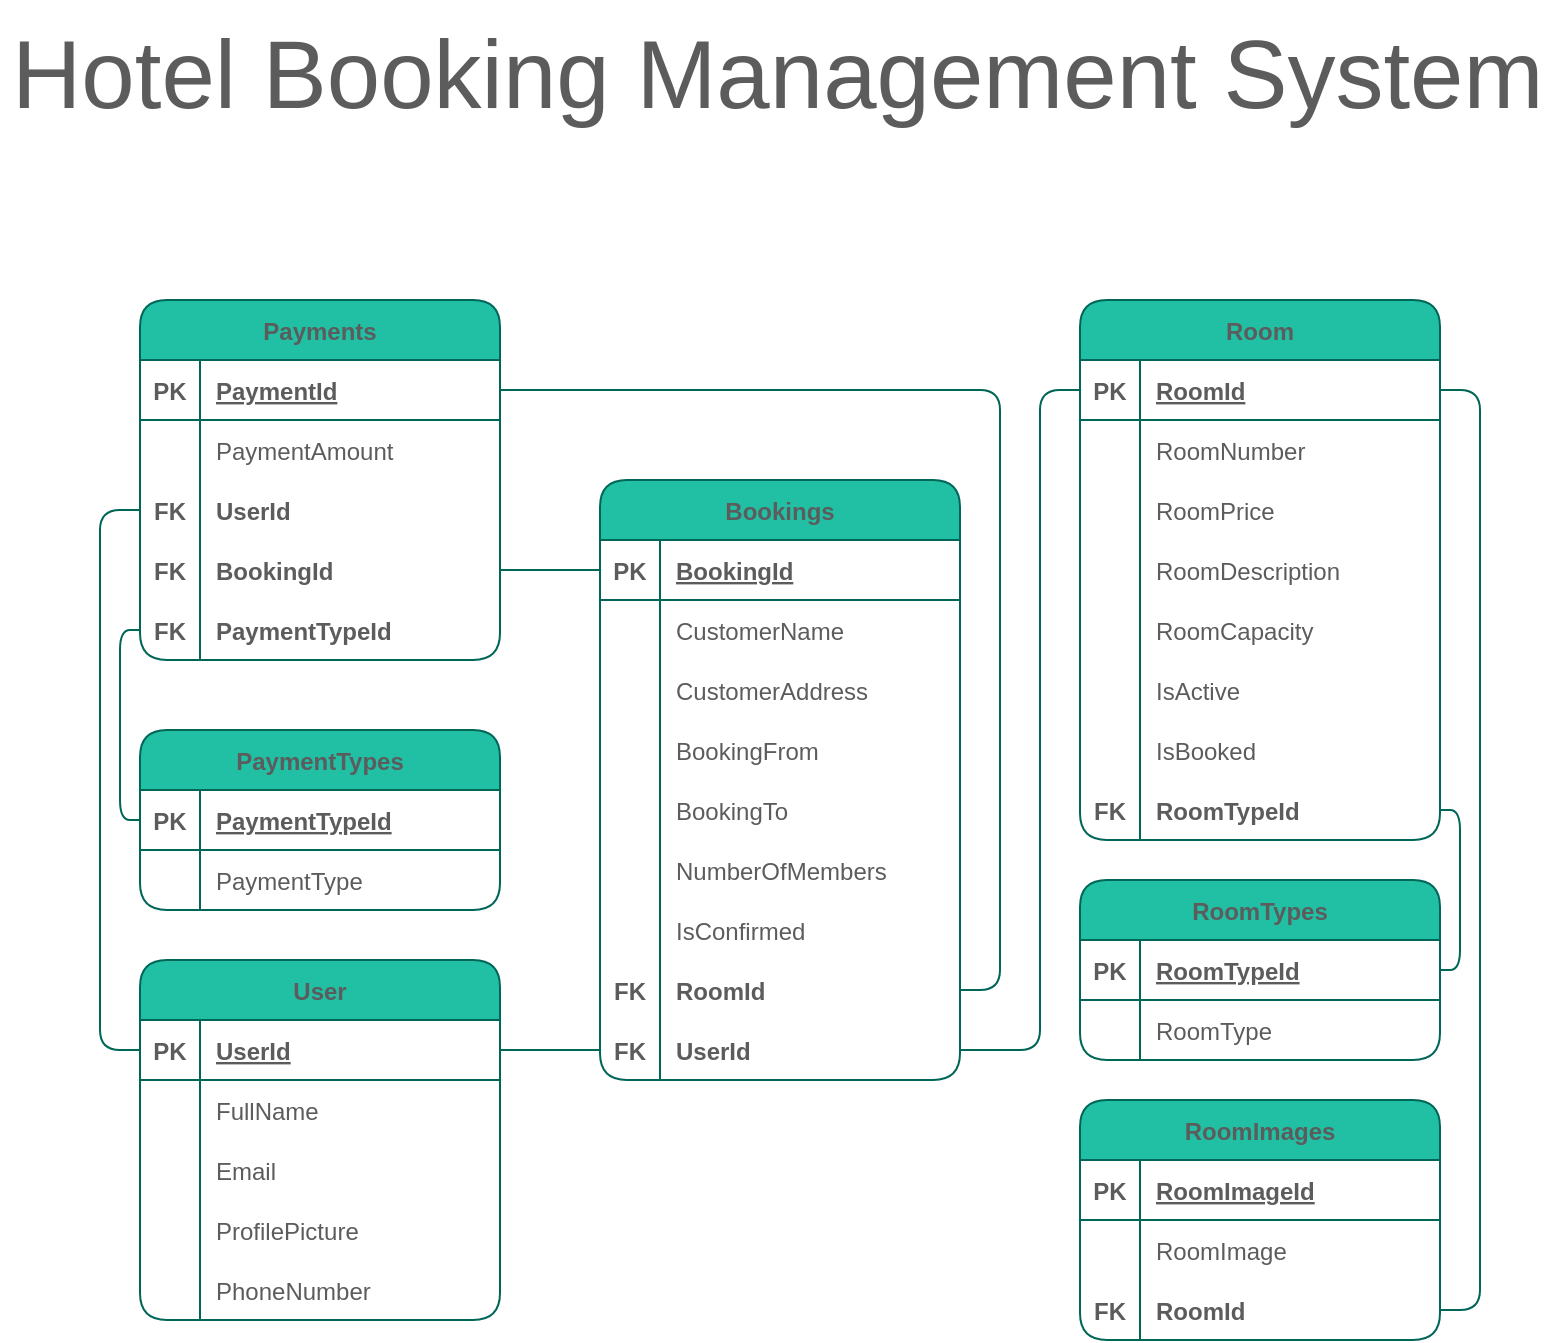 <mxfile version="17.5.0" type="device"><diagram id="sW6lv3RCnADkgpZgipOv" name="Hotel Booking"><mxGraphModel dx="989" dy="591" grid="1" gridSize="10" guides="1" tooltips="1" connect="1" arrows="1" fold="1" page="1" pageScale="1" pageWidth="850" pageHeight="850" math="0" shadow="0"><root><mxCell id="0"/><mxCell id="1" parent="0"/><mxCell id="Nt8VJgj8LNZNc4t1yQt5-1" value="Room" style="shape=table;startSize=30;container=1;collapsible=1;childLayout=tableLayout;fixedRows=1;rowLines=0;fontStyle=1;align=center;resizeLast=1;rounded=1;fillColor=#21C0A5;strokeColor=#006658;fontColor=#5C5C5C;" vertex="1" parent="1"><mxGeometry x="580" y="210" width="180" height="270" as="geometry"/></mxCell><mxCell id="Nt8VJgj8LNZNc4t1yQt5-2" value="" style="shape=tableRow;horizontal=0;startSize=0;swimlaneHead=0;swimlaneBody=0;fillColor=none;collapsible=0;dropTarget=0;points=[[0,0.5],[1,0.5]];portConstraint=eastwest;top=0;left=0;right=0;bottom=1;rounded=1;strokeColor=#006658;fontColor=#5C5C5C;" vertex="1" parent="Nt8VJgj8LNZNc4t1yQt5-1"><mxGeometry y="30" width="180" height="30" as="geometry"/></mxCell><mxCell id="Nt8VJgj8LNZNc4t1yQt5-3" value="PK" style="shape=partialRectangle;connectable=0;fillColor=none;top=0;left=0;bottom=0;right=0;fontStyle=1;overflow=hidden;rounded=1;strokeColor=#006658;fontColor=#5C5C5C;" vertex="1" parent="Nt8VJgj8LNZNc4t1yQt5-2"><mxGeometry width="30" height="30" as="geometry"><mxRectangle width="30" height="30" as="alternateBounds"/></mxGeometry></mxCell><mxCell id="Nt8VJgj8LNZNc4t1yQt5-4" value="RoomId" style="shape=partialRectangle;connectable=0;fillColor=none;top=0;left=0;bottom=0;right=0;align=left;spacingLeft=6;fontStyle=5;overflow=hidden;rounded=1;strokeColor=#006658;fontColor=#5C5C5C;" vertex="1" parent="Nt8VJgj8LNZNc4t1yQt5-2"><mxGeometry x="30" width="150" height="30" as="geometry"><mxRectangle width="150" height="30" as="alternateBounds"/></mxGeometry></mxCell><mxCell id="Nt8VJgj8LNZNc4t1yQt5-5" value="" style="shape=tableRow;horizontal=0;startSize=0;swimlaneHead=0;swimlaneBody=0;fillColor=none;collapsible=0;dropTarget=0;points=[[0,0.5],[1,0.5]];portConstraint=eastwest;top=0;left=0;right=0;bottom=0;rounded=1;strokeColor=#006658;fontColor=#5C5C5C;" vertex="1" parent="Nt8VJgj8LNZNc4t1yQt5-1"><mxGeometry y="60" width="180" height="30" as="geometry"/></mxCell><mxCell id="Nt8VJgj8LNZNc4t1yQt5-6" value="" style="shape=partialRectangle;connectable=0;fillColor=none;top=0;left=0;bottom=0;right=0;editable=1;overflow=hidden;rounded=1;strokeColor=#006658;fontColor=#5C5C5C;" vertex="1" parent="Nt8VJgj8LNZNc4t1yQt5-5"><mxGeometry width="30" height="30" as="geometry"><mxRectangle width="30" height="30" as="alternateBounds"/></mxGeometry></mxCell><mxCell id="Nt8VJgj8LNZNc4t1yQt5-7" value="RoomNumber" style="shape=partialRectangle;connectable=0;fillColor=none;top=0;left=0;bottom=0;right=0;align=left;spacingLeft=6;overflow=hidden;rounded=1;strokeColor=#006658;fontColor=#5C5C5C;" vertex="1" parent="Nt8VJgj8LNZNc4t1yQt5-5"><mxGeometry x="30" width="150" height="30" as="geometry"><mxRectangle width="150" height="30" as="alternateBounds"/></mxGeometry></mxCell><mxCell id="Nt8VJgj8LNZNc4t1yQt5-8" value="" style="shape=tableRow;horizontal=0;startSize=0;swimlaneHead=0;swimlaneBody=0;fillColor=none;collapsible=0;dropTarget=0;points=[[0,0.5],[1,0.5]];portConstraint=eastwest;top=0;left=0;right=0;bottom=0;rounded=1;strokeColor=#006658;fontColor=#5C5C5C;" vertex="1" parent="Nt8VJgj8LNZNc4t1yQt5-1"><mxGeometry y="90" width="180" height="30" as="geometry"/></mxCell><mxCell id="Nt8VJgj8LNZNc4t1yQt5-9" value="" style="shape=partialRectangle;connectable=0;fillColor=none;top=0;left=0;bottom=0;right=0;editable=1;overflow=hidden;rounded=1;strokeColor=#006658;fontColor=#5C5C5C;" vertex="1" parent="Nt8VJgj8LNZNc4t1yQt5-8"><mxGeometry width="30" height="30" as="geometry"><mxRectangle width="30" height="30" as="alternateBounds"/></mxGeometry></mxCell><mxCell id="Nt8VJgj8LNZNc4t1yQt5-10" value="RoomPrice" style="shape=partialRectangle;connectable=0;fillColor=none;top=0;left=0;bottom=0;right=0;align=left;spacingLeft=6;overflow=hidden;rounded=1;strokeColor=#006658;fontColor=#5C5C5C;" vertex="1" parent="Nt8VJgj8LNZNc4t1yQt5-8"><mxGeometry x="30" width="150" height="30" as="geometry"><mxRectangle width="150" height="30" as="alternateBounds"/></mxGeometry></mxCell><mxCell id="Nt8VJgj8LNZNc4t1yQt5-11" value="" style="shape=tableRow;horizontal=0;startSize=0;swimlaneHead=0;swimlaneBody=0;fillColor=none;collapsible=0;dropTarget=0;points=[[0,0.5],[1,0.5]];portConstraint=eastwest;top=0;left=0;right=0;bottom=0;rounded=1;strokeColor=#006658;fontColor=#5C5C5C;" vertex="1" parent="Nt8VJgj8LNZNc4t1yQt5-1"><mxGeometry y="120" width="180" height="30" as="geometry"/></mxCell><mxCell id="Nt8VJgj8LNZNc4t1yQt5-12" value="" style="shape=partialRectangle;connectable=0;fillColor=none;top=0;left=0;bottom=0;right=0;editable=1;overflow=hidden;rounded=1;strokeColor=#006658;fontColor=#5C5C5C;" vertex="1" parent="Nt8VJgj8LNZNc4t1yQt5-11"><mxGeometry width="30" height="30" as="geometry"><mxRectangle width="30" height="30" as="alternateBounds"/></mxGeometry></mxCell><mxCell id="Nt8VJgj8LNZNc4t1yQt5-13" value="RoomDescription" style="shape=partialRectangle;connectable=0;fillColor=none;top=0;left=0;bottom=0;right=0;align=left;spacingLeft=6;overflow=hidden;rounded=1;strokeColor=#006658;fontColor=#5C5C5C;" vertex="1" parent="Nt8VJgj8LNZNc4t1yQt5-11"><mxGeometry x="30" width="150" height="30" as="geometry"><mxRectangle width="150" height="30" as="alternateBounds"/></mxGeometry></mxCell><mxCell id="Nt8VJgj8LNZNc4t1yQt5-30" value="" style="shape=tableRow;horizontal=0;startSize=0;swimlaneHead=0;swimlaneBody=0;fillColor=none;collapsible=0;dropTarget=0;points=[[0,0.5],[1,0.5]];portConstraint=eastwest;top=0;left=0;right=0;bottom=0;rounded=1;strokeColor=#006658;fontColor=#5C5C5C;" vertex="1" parent="Nt8VJgj8LNZNc4t1yQt5-1"><mxGeometry y="150" width="180" height="30" as="geometry"/></mxCell><mxCell id="Nt8VJgj8LNZNc4t1yQt5-31" value="" style="shape=partialRectangle;connectable=0;fillColor=none;top=0;left=0;bottom=0;right=0;editable=1;overflow=hidden;rounded=1;strokeColor=#006658;fontColor=#5C5C5C;" vertex="1" parent="Nt8VJgj8LNZNc4t1yQt5-30"><mxGeometry width="30" height="30" as="geometry"><mxRectangle width="30" height="30" as="alternateBounds"/></mxGeometry></mxCell><mxCell id="Nt8VJgj8LNZNc4t1yQt5-32" value="RoomCapacity" style="shape=partialRectangle;connectable=0;fillColor=none;top=0;left=0;bottom=0;right=0;align=left;spacingLeft=6;overflow=hidden;rounded=1;strokeColor=#006658;fontColor=#5C5C5C;" vertex="1" parent="Nt8VJgj8LNZNc4t1yQt5-30"><mxGeometry x="30" width="150" height="30" as="geometry"><mxRectangle width="150" height="30" as="alternateBounds"/></mxGeometry></mxCell><mxCell id="Nt8VJgj8LNZNc4t1yQt5-33" value="" style="shape=tableRow;horizontal=0;startSize=0;swimlaneHead=0;swimlaneBody=0;fillColor=none;collapsible=0;dropTarget=0;points=[[0,0.5],[1,0.5]];portConstraint=eastwest;top=0;left=0;right=0;bottom=0;rounded=1;strokeColor=#006658;fontColor=#5C5C5C;" vertex="1" parent="Nt8VJgj8LNZNc4t1yQt5-1"><mxGeometry y="180" width="180" height="30" as="geometry"/></mxCell><mxCell id="Nt8VJgj8LNZNc4t1yQt5-34" value="" style="shape=partialRectangle;connectable=0;fillColor=none;top=0;left=0;bottom=0;right=0;editable=1;overflow=hidden;rounded=1;strokeColor=#006658;fontColor=#5C5C5C;" vertex="1" parent="Nt8VJgj8LNZNc4t1yQt5-33"><mxGeometry width="30" height="30" as="geometry"><mxRectangle width="30" height="30" as="alternateBounds"/></mxGeometry></mxCell><mxCell id="Nt8VJgj8LNZNc4t1yQt5-35" value="IsActive" style="shape=partialRectangle;connectable=0;fillColor=none;top=0;left=0;bottom=0;right=0;align=left;spacingLeft=6;overflow=hidden;rounded=1;strokeColor=#006658;fontColor=#5C5C5C;" vertex="1" parent="Nt8VJgj8LNZNc4t1yQt5-33"><mxGeometry x="30" width="150" height="30" as="geometry"><mxRectangle width="150" height="30" as="alternateBounds"/></mxGeometry></mxCell><mxCell id="Nt8VJgj8LNZNc4t1yQt5-149" value="" style="shape=tableRow;horizontal=0;startSize=0;swimlaneHead=0;swimlaneBody=0;fillColor=none;collapsible=0;dropTarget=0;points=[[0,0.5],[1,0.5]];portConstraint=eastwest;top=0;left=0;right=0;bottom=0;rounded=1;strokeColor=#006658;fontColor=#5C5C5C;" vertex="1" parent="Nt8VJgj8LNZNc4t1yQt5-1"><mxGeometry y="210" width="180" height="30" as="geometry"/></mxCell><mxCell id="Nt8VJgj8LNZNc4t1yQt5-150" value="" style="shape=partialRectangle;connectable=0;fillColor=none;top=0;left=0;bottom=0;right=0;editable=1;overflow=hidden;rounded=1;strokeColor=#006658;fontColor=#5C5C5C;" vertex="1" parent="Nt8VJgj8LNZNc4t1yQt5-149"><mxGeometry width="30" height="30" as="geometry"><mxRectangle width="30" height="30" as="alternateBounds"/></mxGeometry></mxCell><mxCell id="Nt8VJgj8LNZNc4t1yQt5-151" value="IsBooked" style="shape=partialRectangle;connectable=0;fillColor=none;top=0;left=0;bottom=0;right=0;align=left;spacingLeft=6;overflow=hidden;rounded=1;strokeColor=#006658;fontColor=#5C5C5C;" vertex="1" parent="Nt8VJgj8LNZNc4t1yQt5-149"><mxGeometry x="30" width="150" height="30" as="geometry"><mxRectangle width="150" height="30" as="alternateBounds"/></mxGeometry></mxCell><mxCell id="Nt8VJgj8LNZNc4t1yQt5-84" value="" style="shape=tableRow;horizontal=0;startSize=0;swimlaneHead=0;swimlaneBody=0;fillColor=none;collapsible=0;dropTarget=0;points=[[0,0.5],[1,0.5]];portConstraint=eastwest;top=0;left=0;right=0;bottom=0;rounded=1;strokeColor=#006658;fontColor=#5C5C5C;fontStyle=1" vertex="1" parent="Nt8VJgj8LNZNc4t1yQt5-1"><mxGeometry y="240" width="180" height="30" as="geometry"/></mxCell><mxCell id="Nt8VJgj8LNZNc4t1yQt5-85" value="FK" style="shape=partialRectangle;connectable=0;fillColor=none;top=0;left=0;bottom=0;right=0;editable=1;overflow=hidden;rounded=1;strokeColor=#006658;fontColor=#5C5C5C;fontStyle=1" vertex="1" parent="Nt8VJgj8LNZNc4t1yQt5-84"><mxGeometry width="30" height="30" as="geometry"><mxRectangle width="30" height="30" as="alternateBounds"/></mxGeometry></mxCell><mxCell id="Nt8VJgj8LNZNc4t1yQt5-86" value="RoomTypeId" style="shape=partialRectangle;connectable=0;fillColor=none;top=0;left=0;bottom=0;right=0;align=left;spacingLeft=6;overflow=hidden;rounded=1;strokeColor=#006658;fontColor=#5C5C5C;fontStyle=1" vertex="1" parent="Nt8VJgj8LNZNc4t1yQt5-84"><mxGeometry x="30" width="150" height="30" as="geometry"><mxRectangle width="150" height="30" as="alternateBounds"/></mxGeometry></mxCell><mxCell id="Nt8VJgj8LNZNc4t1yQt5-49" value="RoomImages" style="shape=table;startSize=30;container=1;collapsible=1;childLayout=tableLayout;fixedRows=1;rowLines=0;fontStyle=1;align=center;resizeLast=1;swimlaneLine=1;rounded=1;fillColor=#21C0A5;strokeColor=#006658;fontColor=#5C5C5C;" vertex="1" parent="1"><mxGeometry x="580" y="610" width="180" height="120" as="geometry"/></mxCell><mxCell id="Nt8VJgj8LNZNc4t1yQt5-50" value="" style="shape=tableRow;horizontal=0;startSize=0;swimlaneHead=0;swimlaneBody=0;fillColor=none;collapsible=0;dropTarget=0;points=[[0,0.5],[1,0.5]];portConstraint=eastwest;top=0;left=0;right=0;bottom=1;rounded=1;strokeColor=#006658;fontColor=#5C5C5C;" vertex="1" parent="Nt8VJgj8LNZNc4t1yQt5-49"><mxGeometry y="30" width="180" height="30" as="geometry"/></mxCell><mxCell id="Nt8VJgj8LNZNc4t1yQt5-51" value="PK" style="shape=partialRectangle;connectable=0;fillColor=none;top=0;left=0;bottom=0;right=0;fontStyle=1;overflow=hidden;rounded=1;strokeColor=#006658;fontColor=#5C5C5C;" vertex="1" parent="Nt8VJgj8LNZNc4t1yQt5-50"><mxGeometry width="30" height="30" as="geometry"><mxRectangle width="30" height="30" as="alternateBounds"/></mxGeometry></mxCell><mxCell id="Nt8VJgj8LNZNc4t1yQt5-52" value="RoomImageId" style="shape=partialRectangle;connectable=0;fillColor=none;top=0;left=0;bottom=0;right=0;align=left;spacingLeft=6;fontStyle=5;overflow=hidden;rounded=1;strokeColor=#006658;fontColor=#5C5C5C;" vertex="1" parent="Nt8VJgj8LNZNc4t1yQt5-50"><mxGeometry x="30" width="150" height="30" as="geometry"><mxRectangle width="150" height="30" as="alternateBounds"/></mxGeometry></mxCell><mxCell id="Nt8VJgj8LNZNc4t1yQt5-53" value="" style="shape=tableRow;horizontal=0;startSize=0;swimlaneHead=0;swimlaneBody=0;fillColor=none;collapsible=0;dropTarget=0;points=[[0,0.5],[1,0.5]];portConstraint=eastwest;top=0;left=0;right=0;bottom=0;rounded=1;strokeColor=#006658;fontColor=#5C5C5C;" vertex="1" parent="Nt8VJgj8LNZNc4t1yQt5-49"><mxGeometry y="60" width="180" height="30" as="geometry"/></mxCell><mxCell id="Nt8VJgj8LNZNc4t1yQt5-54" value="" style="shape=partialRectangle;connectable=0;fillColor=none;top=0;left=0;bottom=0;right=0;editable=1;overflow=hidden;rounded=1;strokeColor=#006658;fontColor=#5C5C5C;" vertex="1" parent="Nt8VJgj8LNZNc4t1yQt5-53"><mxGeometry width="30" height="30" as="geometry"><mxRectangle width="30" height="30" as="alternateBounds"/></mxGeometry></mxCell><mxCell id="Nt8VJgj8LNZNc4t1yQt5-55" value="RoomImage" style="shape=partialRectangle;connectable=0;fillColor=none;top=0;left=0;bottom=0;right=0;align=left;spacingLeft=6;overflow=hidden;rounded=1;strokeColor=#006658;fontColor=#5C5C5C;" vertex="1" parent="Nt8VJgj8LNZNc4t1yQt5-53"><mxGeometry x="30" width="150" height="30" as="geometry"><mxRectangle width="150" height="30" as="alternateBounds"/></mxGeometry></mxCell><mxCell id="Nt8VJgj8LNZNc4t1yQt5-87" value="" style="shape=tableRow;horizontal=0;startSize=0;swimlaneHead=0;swimlaneBody=0;fillColor=none;collapsible=0;dropTarget=0;points=[[0,0.5],[1,0.5]];portConstraint=eastwest;top=0;left=0;right=0;bottom=0;rounded=1;strokeColor=#006658;fontColor=#5C5C5C;" vertex="1" parent="Nt8VJgj8LNZNc4t1yQt5-49"><mxGeometry y="90" width="180" height="30" as="geometry"/></mxCell><mxCell id="Nt8VJgj8LNZNc4t1yQt5-88" value="FK" style="shape=partialRectangle;connectable=0;fillColor=none;top=0;left=0;bottom=0;right=0;editable=1;overflow=hidden;rounded=1;strokeColor=#006658;fontColor=#5C5C5C;fontStyle=1" vertex="1" parent="Nt8VJgj8LNZNc4t1yQt5-87"><mxGeometry width="30" height="30" as="geometry"><mxRectangle width="30" height="30" as="alternateBounds"/></mxGeometry></mxCell><mxCell id="Nt8VJgj8LNZNc4t1yQt5-89" value="RoomId" style="shape=partialRectangle;connectable=0;fillColor=none;top=0;left=0;bottom=0;right=0;align=left;spacingLeft=6;overflow=hidden;rounded=1;strokeColor=#006658;fontColor=#5C5C5C;fontStyle=1" vertex="1" parent="Nt8VJgj8LNZNc4t1yQt5-87"><mxGeometry x="30" width="150" height="30" as="geometry"><mxRectangle width="150" height="30" as="alternateBounds"/></mxGeometry></mxCell><mxCell id="Nt8VJgj8LNZNc4t1yQt5-71" value="RoomTypes" style="shape=table;startSize=30;container=1;collapsible=1;childLayout=tableLayout;fixedRows=1;rowLines=0;fontStyle=1;align=center;resizeLast=1;rounded=1;fillColor=#21C0A5;strokeColor=#006658;fontColor=#5C5C5C;" vertex="1" parent="1"><mxGeometry x="580" y="500" width="180" height="90" as="geometry"/></mxCell><mxCell id="Nt8VJgj8LNZNc4t1yQt5-72" value="" style="shape=tableRow;horizontal=0;startSize=0;swimlaneHead=0;swimlaneBody=0;fillColor=none;collapsible=0;dropTarget=0;points=[[0,0.5],[1,0.5]];portConstraint=eastwest;top=0;left=0;right=0;bottom=1;rounded=1;strokeColor=#006658;fontColor=#5C5C5C;" vertex="1" parent="Nt8VJgj8LNZNc4t1yQt5-71"><mxGeometry y="30" width="180" height="30" as="geometry"/></mxCell><mxCell id="Nt8VJgj8LNZNc4t1yQt5-73" value="PK" style="shape=partialRectangle;connectable=0;fillColor=none;top=0;left=0;bottom=0;right=0;fontStyle=1;overflow=hidden;rounded=1;strokeColor=#006658;fontColor=#5C5C5C;" vertex="1" parent="Nt8VJgj8LNZNc4t1yQt5-72"><mxGeometry width="30" height="30" as="geometry"><mxRectangle width="30" height="30" as="alternateBounds"/></mxGeometry></mxCell><mxCell id="Nt8VJgj8LNZNc4t1yQt5-74" value="RoomTypeId" style="shape=partialRectangle;connectable=0;fillColor=none;top=0;left=0;bottom=0;right=0;align=left;spacingLeft=6;fontStyle=5;overflow=hidden;rounded=1;strokeColor=#006658;fontColor=#5C5C5C;" vertex="1" parent="Nt8VJgj8LNZNc4t1yQt5-72"><mxGeometry x="30" width="150" height="30" as="geometry"><mxRectangle width="150" height="30" as="alternateBounds"/></mxGeometry></mxCell><mxCell id="Nt8VJgj8LNZNc4t1yQt5-75" value="" style="shape=tableRow;horizontal=0;startSize=0;swimlaneHead=0;swimlaneBody=0;fillColor=none;collapsible=0;dropTarget=0;points=[[0,0.5],[1,0.5]];portConstraint=eastwest;top=0;left=0;right=0;bottom=0;rounded=1;strokeColor=#006658;fontColor=#5C5C5C;" vertex="1" parent="Nt8VJgj8LNZNc4t1yQt5-71"><mxGeometry y="60" width="180" height="30" as="geometry"/></mxCell><mxCell id="Nt8VJgj8LNZNc4t1yQt5-76" value="" style="shape=partialRectangle;connectable=0;fillColor=none;top=0;left=0;bottom=0;right=0;editable=1;overflow=hidden;rounded=1;strokeColor=#006658;fontColor=#5C5C5C;" vertex="1" parent="Nt8VJgj8LNZNc4t1yQt5-75"><mxGeometry width="30" height="30" as="geometry"><mxRectangle width="30" height="30" as="alternateBounds"/></mxGeometry></mxCell><mxCell id="Nt8VJgj8LNZNc4t1yQt5-77" value="RoomType" style="shape=partialRectangle;connectable=0;fillColor=none;top=0;left=0;bottom=0;right=0;align=left;spacingLeft=6;overflow=hidden;rounded=1;strokeColor=#006658;fontColor=#5C5C5C;" vertex="1" parent="Nt8VJgj8LNZNc4t1yQt5-75"><mxGeometry x="30" width="150" height="30" as="geometry"><mxRectangle width="150" height="30" as="alternateBounds"/></mxGeometry></mxCell><mxCell id="Nt8VJgj8LNZNc4t1yQt5-90" value="Payments" style="shape=table;startSize=30;container=1;collapsible=1;childLayout=tableLayout;fixedRows=1;rowLines=0;fontStyle=1;align=center;resizeLast=1;rounded=1;fillColor=#21C0A5;strokeColor=#006658;fontColor=#5C5C5C;" vertex="1" parent="1"><mxGeometry x="110" y="210" width="180" height="180" as="geometry"/></mxCell><mxCell id="Nt8VJgj8LNZNc4t1yQt5-91" value="" style="shape=tableRow;horizontal=0;startSize=0;swimlaneHead=0;swimlaneBody=0;fillColor=none;collapsible=0;dropTarget=0;points=[[0,0.5],[1,0.5]];portConstraint=eastwest;top=0;left=0;right=0;bottom=1;rounded=1;strokeColor=#006658;fontColor=#5C5C5C;" vertex="1" parent="Nt8VJgj8LNZNc4t1yQt5-90"><mxGeometry y="30" width="180" height="30" as="geometry"/></mxCell><mxCell id="Nt8VJgj8LNZNc4t1yQt5-92" value="PK" style="shape=partialRectangle;connectable=0;fillColor=none;top=0;left=0;bottom=0;right=0;fontStyle=1;overflow=hidden;rounded=1;strokeColor=#006658;fontColor=#5C5C5C;" vertex="1" parent="Nt8VJgj8LNZNc4t1yQt5-91"><mxGeometry width="30" height="30" as="geometry"><mxRectangle width="30" height="30" as="alternateBounds"/></mxGeometry></mxCell><mxCell id="Nt8VJgj8LNZNc4t1yQt5-93" value="PaymentId" style="shape=partialRectangle;connectable=0;fillColor=none;top=0;left=0;bottom=0;right=0;align=left;spacingLeft=6;fontStyle=5;overflow=hidden;rounded=1;strokeColor=#006658;fontColor=#5C5C5C;" vertex="1" parent="Nt8VJgj8LNZNc4t1yQt5-91"><mxGeometry x="30" width="150" height="30" as="geometry"><mxRectangle width="150" height="30" as="alternateBounds"/></mxGeometry></mxCell><mxCell id="Nt8VJgj8LNZNc4t1yQt5-97" value="" style="shape=tableRow;horizontal=0;startSize=0;swimlaneHead=0;swimlaneBody=0;fillColor=none;collapsible=0;dropTarget=0;points=[[0,0.5],[1,0.5]];portConstraint=eastwest;top=0;left=0;right=0;bottom=0;rounded=1;strokeColor=#006658;fontColor=#5C5C5C;" vertex="1" parent="Nt8VJgj8LNZNc4t1yQt5-90"><mxGeometry y="60" width="180" height="30" as="geometry"/></mxCell><mxCell id="Nt8VJgj8LNZNc4t1yQt5-98" value="" style="shape=partialRectangle;connectable=0;fillColor=none;top=0;left=0;bottom=0;right=0;editable=1;overflow=hidden;rounded=1;strokeColor=#006658;fontColor=#5C5C5C;" vertex="1" parent="Nt8VJgj8LNZNc4t1yQt5-97"><mxGeometry width="30" height="30" as="geometry"><mxRectangle width="30" height="30" as="alternateBounds"/></mxGeometry></mxCell><mxCell id="Nt8VJgj8LNZNc4t1yQt5-99" value="PaymentAmount" style="shape=partialRectangle;connectable=0;fillColor=none;top=0;left=0;bottom=0;right=0;align=left;spacingLeft=6;overflow=hidden;rounded=1;strokeColor=#006658;fontColor=#5C5C5C;" vertex="1" parent="Nt8VJgj8LNZNc4t1yQt5-97"><mxGeometry x="30" width="150" height="30" as="geometry"><mxRectangle width="150" height="30" as="alternateBounds"/></mxGeometry></mxCell><mxCell id="Nt8VJgj8LNZNc4t1yQt5-181" value="" style="shape=tableRow;horizontal=0;startSize=0;swimlaneHead=0;swimlaneBody=0;fillColor=none;collapsible=0;dropTarget=0;points=[[0,0.5],[1,0.5]];portConstraint=eastwest;top=0;left=0;right=0;bottom=0;rounded=1;strokeColor=#006658;fontColor=#5C5C5C;fontStyle=1" vertex="1" parent="Nt8VJgj8LNZNc4t1yQt5-90"><mxGeometry y="90" width="180" height="30" as="geometry"/></mxCell><mxCell id="Nt8VJgj8LNZNc4t1yQt5-182" value="FK" style="shape=partialRectangle;connectable=0;fillColor=none;top=0;left=0;bottom=0;right=0;editable=1;overflow=hidden;rounded=1;strokeColor=#006658;fontColor=#5C5C5C;fontStyle=1" vertex="1" parent="Nt8VJgj8LNZNc4t1yQt5-181"><mxGeometry width="30" height="30" as="geometry"><mxRectangle width="30" height="30" as="alternateBounds"/></mxGeometry></mxCell><mxCell id="Nt8VJgj8LNZNc4t1yQt5-183" value="UserId" style="shape=partialRectangle;connectable=0;fillColor=none;top=0;left=0;bottom=0;right=0;align=left;spacingLeft=6;overflow=hidden;rounded=1;strokeColor=#006658;fontColor=#5C5C5C;fontStyle=1" vertex="1" parent="Nt8VJgj8LNZNc4t1yQt5-181"><mxGeometry x="30" width="150" height="30" as="geometry"><mxRectangle width="150" height="30" as="alternateBounds"/></mxGeometry></mxCell><mxCell id="Nt8VJgj8LNZNc4t1yQt5-189" value="" style="shape=tableRow;horizontal=0;startSize=0;swimlaneHead=0;swimlaneBody=0;fillColor=none;collapsible=0;dropTarget=0;points=[[0,0.5],[1,0.5]];portConstraint=eastwest;top=0;left=0;right=0;bottom=0;rounded=1;strokeColor=#006658;fontColor=#5C5C5C;fontStyle=1" vertex="1" parent="Nt8VJgj8LNZNc4t1yQt5-90"><mxGeometry y="120" width="180" height="30" as="geometry"/></mxCell><mxCell id="Nt8VJgj8LNZNc4t1yQt5-190" value="FK" style="shape=partialRectangle;connectable=0;fillColor=none;top=0;left=0;bottom=0;right=0;editable=1;overflow=hidden;rounded=1;strokeColor=#006658;fontColor=#5C5C5C;fontStyle=1" vertex="1" parent="Nt8VJgj8LNZNc4t1yQt5-189"><mxGeometry width="30" height="30" as="geometry"><mxRectangle width="30" height="30" as="alternateBounds"/></mxGeometry></mxCell><mxCell id="Nt8VJgj8LNZNc4t1yQt5-191" value="BookingId" style="shape=partialRectangle;connectable=0;fillColor=none;top=0;left=0;bottom=0;right=0;align=left;spacingLeft=6;overflow=hidden;rounded=1;strokeColor=#006658;fontColor=#5C5C5C;fontStyle=1" vertex="1" parent="Nt8VJgj8LNZNc4t1yQt5-189"><mxGeometry x="30" width="150" height="30" as="geometry"><mxRectangle width="150" height="30" as="alternateBounds"/></mxGeometry></mxCell><mxCell id="Nt8VJgj8LNZNc4t1yQt5-109" value="" style="shape=tableRow;horizontal=0;startSize=0;swimlaneHead=0;swimlaneBody=0;fillColor=none;collapsible=0;dropTarget=0;points=[[0,0.5],[1,0.5]];portConstraint=eastwest;top=0;left=0;right=0;bottom=0;rounded=1;strokeColor=#006658;fontColor=#5C5C5C;fontStyle=1" vertex="1" parent="Nt8VJgj8LNZNc4t1yQt5-90"><mxGeometry y="150" width="180" height="30" as="geometry"/></mxCell><mxCell id="Nt8VJgj8LNZNc4t1yQt5-110" value="FK" style="shape=partialRectangle;connectable=0;fillColor=none;top=0;left=0;bottom=0;right=0;editable=1;overflow=hidden;rounded=1;strokeColor=#006658;fontColor=#5C5C5C;fontStyle=1" vertex="1" parent="Nt8VJgj8LNZNc4t1yQt5-109"><mxGeometry width="30" height="30" as="geometry"><mxRectangle width="30" height="30" as="alternateBounds"/></mxGeometry></mxCell><mxCell id="Nt8VJgj8LNZNc4t1yQt5-111" value="PaymentTypeId" style="shape=partialRectangle;connectable=0;fillColor=none;top=0;left=0;bottom=0;right=0;align=left;spacingLeft=6;overflow=hidden;rounded=1;strokeColor=#006658;fontColor=#5C5C5C;fontStyle=1" vertex="1" parent="Nt8VJgj8LNZNc4t1yQt5-109"><mxGeometry x="30" width="150" height="30" as="geometry"><mxRectangle width="150" height="30" as="alternateBounds"/></mxGeometry></mxCell><mxCell id="Nt8VJgj8LNZNc4t1yQt5-112" value="PaymentTypes" style="shape=table;startSize=30;container=1;collapsible=1;childLayout=tableLayout;fixedRows=1;rowLines=0;fontStyle=1;align=center;resizeLast=1;rounded=1;fillColor=#21C0A5;strokeColor=#006658;fontColor=#5C5C5C;" vertex="1" parent="1"><mxGeometry x="110" y="425" width="180" height="90" as="geometry"/></mxCell><mxCell id="Nt8VJgj8LNZNc4t1yQt5-113" value="" style="shape=tableRow;horizontal=0;startSize=0;swimlaneHead=0;swimlaneBody=0;fillColor=none;collapsible=0;dropTarget=0;points=[[0,0.5],[1,0.5]];portConstraint=eastwest;top=0;left=0;right=0;bottom=1;rounded=1;strokeColor=#006658;fontColor=#5C5C5C;" vertex="1" parent="Nt8VJgj8LNZNc4t1yQt5-112"><mxGeometry y="30" width="180" height="30" as="geometry"/></mxCell><mxCell id="Nt8VJgj8LNZNc4t1yQt5-114" value="PK" style="shape=partialRectangle;connectable=0;fillColor=none;top=0;left=0;bottom=0;right=0;fontStyle=1;overflow=hidden;rounded=1;strokeColor=#006658;fontColor=#5C5C5C;" vertex="1" parent="Nt8VJgj8LNZNc4t1yQt5-113"><mxGeometry width="30" height="30" as="geometry"><mxRectangle width="30" height="30" as="alternateBounds"/></mxGeometry></mxCell><mxCell id="Nt8VJgj8LNZNc4t1yQt5-115" value="PaymentTypeId" style="shape=partialRectangle;connectable=0;fillColor=none;top=0;left=0;bottom=0;right=0;align=left;spacingLeft=6;fontStyle=5;overflow=hidden;rounded=1;strokeColor=#006658;fontColor=#5C5C5C;" vertex="1" parent="Nt8VJgj8LNZNc4t1yQt5-113"><mxGeometry x="30" width="150" height="30" as="geometry"><mxRectangle width="150" height="30" as="alternateBounds"/></mxGeometry></mxCell><mxCell id="Nt8VJgj8LNZNc4t1yQt5-116" value="" style="shape=tableRow;horizontal=0;startSize=0;swimlaneHead=0;swimlaneBody=0;fillColor=none;collapsible=0;dropTarget=0;points=[[0,0.5],[1,0.5]];portConstraint=eastwest;top=0;left=0;right=0;bottom=0;rounded=1;strokeColor=#006658;fontColor=#5C5C5C;" vertex="1" parent="Nt8VJgj8LNZNc4t1yQt5-112"><mxGeometry y="60" width="180" height="30" as="geometry"/></mxCell><mxCell id="Nt8VJgj8LNZNc4t1yQt5-117" value="" style="shape=partialRectangle;connectable=0;fillColor=none;top=0;left=0;bottom=0;right=0;editable=1;overflow=hidden;rounded=1;strokeColor=#006658;fontColor=#5C5C5C;" vertex="1" parent="Nt8VJgj8LNZNc4t1yQt5-116"><mxGeometry width="30" height="30" as="geometry"><mxRectangle width="30" height="30" as="alternateBounds"/></mxGeometry></mxCell><mxCell id="Nt8VJgj8LNZNc4t1yQt5-118" value="PaymentType" style="shape=partialRectangle;connectable=0;fillColor=none;top=0;left=0;bottom=0;right=0;align=left;spacingLeft=6;overflow=hidden;rounded=1;strokeColor=#006658;fontColor=#5C5C5C;" vertex="1" parent="Nt8VJgj8LNZNc4t1yQt5-116"><mxGeometry x="30" width="150" height="30" as="geometry"><mxRectangle width="150" height="30" as="alternateBounds"/></mxGeometry></mxCell><mxCell id="Nt8VJgj8LNZNc4t1yQt5-123" value="Bookings" style="shape=table;startSize=30;container=1;collapsible=1;childLayout=tableLayout;fixedRows=1;rowLines=0;fontStyle=1;align=center;resizeLast=1;rounded=1;fillColor=#21C0A5;strokeColor=#006658;fontColor=#5C5C5C;" vertex="1" parent="1"><mxGeometry x="340" y="300" width="180" height="300" as="geometry"/></mxCell><mxCell id="Nt8VJgj8LNZNc4t1yQt5-124" value="" style="shape=tableRow;horizontal=0;startSize=0;swimlaneHead=0;swimlaneBody=0;fillColor=none;collapsible=0;dropTarget=0;points=[[0,0.5],[1,0.5]];portConstraint=eastwest;top=0;left=0;right=0;bottom=1;rounded=1;strokeColor=#006658;fontColor=#5C5C5C;" vertex="1" parent="Nt8VJgj8LNZNc4t1yQt5-123"><mxGeometry y="30" width="180" height="30" as="geometry"/></mxCell><mxCell id="Nt8VJgj8LNZNc4t1yQt5-125" value="PK" style="shape=partialRectangle;connectable=0;fillColor=none;top=0;left=0;bottom=0;right=0;fontStyle=1;overflow=hidden;rounded=1;strokeColor=#006658;fontColor=#5C5C5C;" vertex="1" parent="Nt8VJgj8LNZNc4t1yQt5-124"><mxGeometry width="30" height="30" as="geometry"><mxRectangle width="30" height="30" as="alternateBounds"/></mxGeometry></mxCell><mxCell id="Nt8VJgj8LNZNc4t1yQt5-126" value="BookingId" style="shape=partialRectangle;connectable=0;fillColor=none;top=0;left=0;bottom=0;right=0;align=left;spacingLeft=6;fontStyle=5;overflow=hidden;rounded=1;strokeColor=#006658;fontColor=#5C5C5C;" vertex="1" parent="Nt8VJgj8LNZNc4t1yQt5-124"><mxGeometry x="30" width="150" height="30" as="geometry"><mxRectangle width="150" height="30" as="alternateBounds"/></mxGeometry></mxCell><mxCell id="Nt8VJgj8LNZNc4t1yQt5-127" value="" style="shape=tableRow;horizontal=0;startSize=0;swimlaneHead=0;swimlaneBody=0;fillColor=none;collapsible=0;dropTarget=0;points=[[0,0.5],[1,0.5]];portConstraint=eastwest;top=0;left=0;right=0;bottom=0;rounded=1;strokeColor=#006658;fontColor=#5C5C5C;" vertex="1" parent="Nt8VJgj8LNZNc4t1yQt5-123"><mxGeometry y="60" width="180" height="30" as="geometry"/></mxCell><mxCell id="Nt8VJgj8LNZNc4t1yQt5-128" value="" style="shape=partialRectangle;connectable=0;fillColor=none;top=0;left=0;bottom=0;right=0;editable=1;overflow=hidden;rounded=1;strokeColor=#006658;fontColor=#5C5C5C;" vertex="1" parent="Nt8VJgj8LNZNc4t1yQt5-127"><mxGeometry width="30" height="30" as="geometry"><mxRectangle width="30" height="30" as="alternateBounds"/></mxGeometry></mxCell><mxCell id="Nt8VJgj8LNZNc4t1yQt5-129" value="CustomerName" style="shape=partialRectangle;connectable=0;fillColor=none;top=0;left=0;bottom=0;right=0;align=left;spacingLeft=6;overflow=hidden;rounded=1;strokeColor=#006658;fontColor=#5C5C5C;" vertex="1" parent="Nt8VJgj8LNZNc4t1yQt5-127"><mxGeometry x="30" width="150" height="30" as="geometry"><mxRectangle width="150" height="30" as="alternateBounds"/></mxGeometry></mxCell><mxCell id="Nt8VJgj8LNZNc4t1yQt5-130" value="" style="shape=tableRow;horizontal=0;startSize=0;swimlaneHead=0;swimlaneBody=0;fillColor=none;collapsible=0;dropTarget=0;points=[[0,0.5],[1,0.5]];portConstraint=eastwest;top=0;left=0;right=0;bottom=0;rounded=1;strokeColor=#006658;fontColor=#5C5C5C;" vertex="1" parent="Nt8VJgj8LNZNc4t1yQt5-123"><mxGeometry y="90" width="180" height="30" as="geometry"/></mxCell><mxCell id="Nt8VJgj8LNZNc4t1yQt5-131" value="" style="shape=partialRectangle;connectable=0;fillColor=none;top=0;left=0;bottom=0;right=0;editable=1;overflow=hidden;rounded=1;strokeColor=#006658;fontColor=#5C5C5C;" vertex="1" parent="Nt8VJgj8LNZNc4t1yQt5-130"><mxGeometry width="30" height="30" as="geometry"><mxRectangle width="30" height="30" as="alternateBounds"/></mxGeometry></mxCell><mxCell id="Nt8VJgj8LNZNc4t1yQt5-132" value="CustomerAddress" style="shape=partialRectangle;connectable=0;fillColor=none;top=0;left=0;bottom=0;right=0;align=left;spacingLeft=6;overflow=hidden;rounded=1;strokeColor=#006658;fontColor=#5C5C5C;" vertex="1" parent="Nt8VJgj8LNZNc4t1yQt5-130"><mxGeometry x="30" width="150" height="30" as="geometry"><mxRectangle width="150" height="30" as="alternateBounds"/></mxGeometry></mxCell><mxCell id="Nt8VJgj8LNZNc4t1yQt5-133" value="" style="shape=tableRow;horizontal=0;startSize=0;swimlaneHead=0;swimlaneBody=0;fillColor=none;collapsible=0;dropTarget=0;points=[[0,0.5],[1,0.5]];portConstraint=eastwest;top=0;left=0;right=0;bottom=0;rounded=1;strokeColor=#006658;fontColor=#5C5C5C;" vertex="1" parent="Nt8VJgj8LNZNc4t1yQt5-123"><mxGeometry y="120" width="180" height="30" as="geometry"/></mxCell><mxCell id="Nt8VJgj8LNZNc4t1yQt5-134" value="" style="shape=partialRectangle;connectable=0;fillColor=none;top=0;left=0;bottom=0;right=0;editable=1;overflow=hidden;rounded=1;strokeColor=#006658;fontColor=#5C5C5C;" vertex="1" parent="Nt8VJgj8LNZNc4t1yQt5-133"><mxGeometry width="30" height="30" as="geometry"><mxRectangle width="30" height="30" as="alternateBounds"/></mxGeometry></mxCell><mxCell id="Nt8VJgj8LNZNc4t1yQt5-135" value="BookingFrom" style="shape=partialRectangle;connectable=0;fillColor=none;top=0;left=0;bottom=0;right=0;align=left;spacingLeft=6;overflow=hidden;rounded=1;strokeColor=#006658;fontColor=#5C5C5C;" vertex="1" parent="Nt8VJgj8LNZNc4t1yQt5-133"><mxGeometry x="30" width="150" height="30" as="geometry"><mxRectangle width="150" height="30" as="alternateBounds"/></mxGeometry></mxCell><mxCell id="Nt8VJgj8LNZNc4t1yQt5-136" value="" style="shape=tableRow;horizontal=0;startSize=0;swimlaneHead=0;swimlaneBody=0;fillColor=none;collapsible=0;dropTarget=0;points=[[0,0.5],[1,0.5]];portConstraint=eastwest;top=0;left=0;right=0;bottom=0;rounded=1;strokeColor=#006658;fontColor=#5C5C5C;" vertex="1" parent="Nt8VJgj8LNZNc4t1yQt5-123"><mxGeometry y="150" width="180" height="30" as="geometry"/></mxCell><mxCell id="Nt8VJgj8LNZNc4t1yQt5-137" value="" style="shape=partialRectangle;connectable=0;fillColor=none;top=0;left=0;bottom=0;right=0;editable=1;overflow=hidden;rounded=1;strokeColor=#006658;fontColor=#5C5C5C;" vertex="1" parent="Nt8VJgj8LNZNc4t1yQt5-136"><mxGeometry width="30" height="30" as="geometry"><mxRectangle width="30" height="30" as="alternateBounds"/></mxGeometry></mxCell><mxCell id="Nt8VJgj8LNZNc4t1yQt5-138" value="BookingTo" style="shape=partialRectangle;connectable=0;fillColor=none;top=0;left=0;bottom=0;right=0;align=left;spacingLeft=6;overflow=hidden;rounded=1;strokeColor=#006658;fontColor=#5C5C5C;" vertex="1" parent="Nt8VJgj8LNZNc4t1yQt5-136"><mxGeometry x="30" width="150" height="30" as="geometry"><mxRectangle width="150" height="30" as="alternateBounds"/></mxGeometry></mxCell><mxCell id="Nt8VJgj8LNZNc4t1yQt5-139" value="" style="shape=tableRow;horizontal=0;startSize=0;swimlaneHead=0;swimlaneBody=0;fillColor=none;collapsible=0;dropTarget=0;points=[[0,0.5],[1,0.5]];portConstraint=eastwest;top=0;left=0;right=0;bottom=0;rounded=1;strokeColor=#006658;fontColor=#5C5C5C;" vertex="1" parent="Nt8VJgj8LNZNc4t1yQt5-123"><mxGeometry y="180" width="180" height="30" as="geometry"/></mxCell><mxCell id="Nt8VJgj8LNZNc4t1yQt5-140" value="" style="shape=partialRectangle;connectable=0;fillColor=none;top=0;left=0;bottom=0;right=0;editable=1;overflow=hidden;rounded=1;strokeColor=#006658;fontColor=#5C5C5C;" vertex="1" parent="Nt8VJgj8LNZNc4t1yQt5-139"><mxGeometry width="30" height="30" as="geometry"><mxRectangle width="30" height="30" as="alternateBounds"/></mxGeometry></mxCell><mxCell id="Nt8VJgj8LNZNc4t1yQt5-141" value="NumberOfMembers" style="shape=partialRectangle;connectable=0;fillColor=none;top=0;left=0;bottom=0;right=0;align=left;spacingLeft=6;overflow=hidden;rounded=1;strokeColor=#006658;fontColor=#5C5C5C;" vertex="1" parent="Nt8VJgj8LNZNc4t1yQt5-139"><mxGeometry x="30" width="150" height="30" as="geometry"><mxRectangle width="150" height="30" as="alternateBounds"/></mxGeometry></mxCell><mxCell id="Nt8VJgj8LNZNc4t1yQt5-193" value="" style="shape=tableRow;horizontal=0;startSize=0;swimlaneHead=0;swimlaneBody=0;fillColor=none;collapsible=0;dropTarget=0;points=[[0,0.5],[1,0.5]];portConstraint=eastwest;top=0;left=0;right=0;bottom=0;rounded=1;strokeColor=#006658;fontColor=#5C5C5C;" vertex="1" parent="Nt8VJgj8LNZNc4t1yQt5-123"><mxGeometry y="210" width="180" height="30" as="geometry"/></mxCell><mxCell id="Nt8VJgj8LNZNc4t1yQt5-194" value="" style="shape=partialRectangle;connectable=0;fillColor=none;top=0;left=0;bottom=0;right=0;editable=1;overflow=hidden;rounded=1;strokeColor=#006658;fontColor=#5C5C5C;" vertex="1" parent="Nt8VJgj8LNZNc4t1yQt5-193"><mxGeometry width="30" height="30" as="geometry"><mxRectangle width="30" height="30" as="alternateBounds"/></mxGeometry></mxCell><mxCell id="Nt8VJgj8LNZNc4t1yQt5-195" value="IsConfirmed" style="shape=partialRectangle;connectable=0;fillColor=none;top=0;left=0;bottom=0;right=0;align=left;spacingLeft=6;overflow=hidden;rounded=1;strokeColor=#006658;fontColor=#5C5C5C;" vertex="1" parent="Nt8VJgj8LNZNc4t1yQt5-193"><mxGeometry x="30" width="150" height="30" as="geometry"><mxRectangle width="150" height="30" as="alternateBounds"/></mxGeometry></mxCell><mxCell id="Nt8VJgj8LNZNc4t1yQt5-142" value="" style="shape=tableRow;horizontal=0;startSize=0;swimlaneHead=0;swimlaneBody=0;fillColor=none;collapsible=0;dropTarget=0;points=[[0,0.5],[1,0.5]];portConstraint=eastwest;top=0;left=0;right=0;bottom=0;rounded=1;strokeColor=#006658;fontColor=#5C5C5C;fontStyle=1" vertex="1" parent="Nt8VJgj8LNZNc4t1yQt5-123"><mxGeometry y="240" width="180" height="30" as="geometry"/></mxCell><mxCell id="Nt8VJgj8LNZNc4t1yQt5-143" value="FK" style="shape=partialRectangle;connectable=0;fillColor=none;top=0;left=0;bottom=0;right=0;editable=1;overflow=hidden;rounded=1;strokeColor=#006658;fontColor=#5C5C5C;fontStyle=1" vertex="1" parent="Nt8VJgj8LNZNc4t1yQt5-142"><mxGeometry width="30" height="30" as="geometry"><mxRectangle width="30" height="30" as="alternateBounds"/></mxGeometry></mxCell><mxCell id="Nt8VJgj8LNZNc4t1yQt5-144" value="RoomId" style="shape=partialRectangle;connectable=0;fillColor=none;top=0;left=0;bottom=0;right=0;align=left;spacingLeft=6;overflow=hidden;rounded=1;strokeColor=#006658;fontColor=#5C5C5C;fontStyle=1" vertex="1" parent="Nt8VJgj8LNZNc4t1yQt5-142"><mxGeometry x="30" width="150" height="30" as="geometry"><mxRectangle width="150" height="30" as="alternateBounds"/></mxGeometry></mxCell><mxCell id="Nt8VJgj8LNZNc4t1yQt5-185" value="" style="shape=tableRow;horizontal=0;startSize=0;swimlaneHead=0;swimlaneBody=0;fillColor=none;collapsible=0;dropTarget=0;points=[[0,0.5],[1,0.5]];portConstraint=eastwest;top=0;left=0;right=0;bottom=0;rounded=1;strokeColor=#006658;fontColor=#5C5C5C;fontStyle=1" vertex="1" parent="Nt8VJgj8LNZNc4t1yQt5-123"><mxGeometry y="270" width="180" height="30" as="geometry"/></mxCell><mxCell id="Nt8VJgj8LNZNc4t1yQt5-186" value="FK" style="shape=partialRectangle;connectable=0;fillColor=none;top=0;left=0;bottom=0;right=0;editable=1;overflow=hidden;rounded=1;strokeColor=#006658;fontColor=#5C5C5C;fontStyle=1" vertex="1" parent="Nt8VJgj8LNZNc4t1yQt5-185"><mxGeometry width="30" height="30" as="geometry"><mxRectangle width="30" height="30" as="alternateBounds"/></mxGeometry></mxCell><mxCell id="Nt8VJgj8LNZNc4t1yQt5-187" value="UserId" style="shape=partialRectangle;connectable=0;fillColor=none;top=0;left=0;bottom=0;right=0;align=left;spacingLeft=6;overflow=hidden;rounded=1;strokeColor=#006658;fontColor=#5C5C5C;fontStyle=1" vertex="1" parent="Nt8VJgj8LNZNc4t1yQt5-185"><mxGeometry x="30" width="150" height="30" as="geometry"><mxRectangle width="150" height="30" as="alternateBounds"/></mxGeometry></mxCell><mxCell id="Nt8VJgj8LNZNc4t1yQt5-156" value="User" style="shape=table;startSize=30;container=1;collapsible=1;childLayout=tableLayout;fixedRows=1;rowLines=0;fontStyle=1;align=center;resizeLast=1;rounded=1;fillColor=#21C0A5;strokeColor=#006658;fontColor=#5C5C5C;" vertex="1" parent="1"><mxGeometry x="110" y="540" width="180" height="180" as="geometry"/></mxCell><mxCell id="Nt8VJgj8LNZNc4t1yQt5-157" value="" style="shape=tableRow;horizontal=0;startSize=0;swimlaneHead=0;swimlaneBody=0;fillColor=none;collapsible=0;dropTarget=0;points=[[0,0.5],[1,0.5]];portConstraint=eastwest;top=0;left=0;right=0;bottom=1;rounded=1;strokeColor=#006658;fontColor=#5C5C5C;" vertex="1" parent="Nt8VJgj8LNZNc4t1yQt5-156"><mxGeometry y="30" width="180" height="30" as="geometry"/></mxCell><mxCell id="Nt8VJgj8LNZNc4t1yQt5-158" value="PK" style="shape=partialRectangle;connectable=0;fillColor=none;top=0;left=0;bottom=0;right=0;fontStyle=1;overflow=hidden;rounded=1;strokeColor=#006658;fontColor=#5C5C5C;" vertex="1" parent="Nt8VJgj8LNZNc4t1yQt5-157"><mxGeometry width="30" height="30" as="geometry"><mxRectangle width="30" height="30" as="alternateBounds"/></mxGeometry></mxCell><mxCell id="Nt8VJgj8LNZNc4t1yQt5-159" value="UserId" style="shape=partialRectangle;connectable=0;fillColor=none;top=0;left=0;bottom=0;right=0;align=left;spacingLeft=6;fontStyle=5;overflow=hidden;rounded=1;strokeColor=#006658;fontColor=#5C5C5C;" vertex="1" parent="Nt8VJgj8LNZNc4t1yQt5-157"><mxGeometry x="30" width="150" height="30" as="geometry"><mxRectangle width="150" height="30" as="alternateBounds"/></mxGeometry></mxCell><mxCell id="Nt8VJgj8LNZNc4t1yQt5-160" value="" style="shape=tableRow;horizontal=0;startSize=0;swimlaneHead=0;swimlaneBody=0;fillColor=none;collapsible=0;dropTarget=0;points=[[0,0.5],[1,0.5]];portConstraint=eastwest;top=0;left=0;right=0;bottom=0;rounded=1;strokeColor=#006658;fontColor=#5C5C5C;" vertex="1" parent="Nt8VJgj8LNZNc4t1yQt5-156"><mxGeometry y="60" width="180" height="30" as="geometry"/></mxCell><mxCell id="Nt8VJgj8LNZNc4t1yQt5-161" value="" style="shape=partialRectangle;connectable=0;fillColor=none;top=0;left=0;bottom=0;right=0;editable=1;overflow=hidden;rounded=1;strokeColor=#006658;fontColor=#5C5C5C;" vertex="1" parent="Nt8VJgj8LNZNc4t1yQt5-160"><mxGeometry width="30" height="30" as="geometry"><mxRectangle width="30" height="30" as="alternateBounds"/></mxGeometry></mxCell><mxCell id="Nt8VJgj8LNZNc4t1yQt5-162" value="FullName" style="shape=partialRectangle;connectable=0;fillColor=none;top=0;left=0;bottom=0;right=0;align=left;spacingLeft=6;overflow=hidden;rounded=1;strokeColor=#006658;fontColor=#5C5C5C;" vertex="1" parent="Nt8VJgj8LNZNc4t1yQt5-160"><mxGeometry x="30" width="150" height="30" as="geometry"><mxRectangle width="150" height="30" as="alternateBounds"/></mxGeometry></mxCell><mxCell id="Nt8VJgj8LNZNc4t1yQt5-163" value="" style="shape=tableRow;horizontal=0;startSize=0;swimlaneHead=0;swimlaneBody=0;fillColor=none;collapsible=0;dropTarget=0;points=[[0,0.5],[1,0.5]];portConstraint=eastwest;top=0;left=0;right=0;bottom=0;rounded=1;strokeColor=#006658;fontColor=#5C5C5C;" vertex="1" parent="Nt8VJgj8LNZNc4t1yQt5-156"><mxGeometry y="90" width="180" height="30" as="geometry"/></mxCell><mxCell id="Nt8VJgj8LNZNc4t1yQt5-164" value="" style="shape=partialRectangle;connectable=0;fillColor=none;top=0;left=0;bottom=0;right=0;editable=1;overflow=hidden;rounded=1;strokeColor=#006658;fontColor=#5C5C5C;" vertex="1" parent="Nt8VJgj8LNZNc4t1yQt5-163"><mxGeometry width="30" height="30" as="geometry"><mxRectangle width="30" height="30" as="alternateBounds"/></mxGeometry></mxCell><mxCell id="Nt8VJgj8LNZNc4t1yQt5-165" value="Email" style="shape=partialRectangle;connectable=0;fillColor=none;top=0;left=0;bottom=0;right=0;align=left;spacingLeft=6;overflow=hidden;rounded=1;strokeColor=#006658;fontColor=#5C5C5C;" vertex="1" parent="Nt8VJgj8LNZNc4t1yQt5-163"><mxGeometry x="30" width="150" height="30" as="geometry"><mxRectangle width="150" height="30" as="alternateBounds"/></mxGeometry></mxCell><mxCell id="Nt8VJgj8LNZNc4t1yQt5-166" value="" style="shape=tableRow;horizontal=0;startSize=0;swimlaneHead=0;swimlaneBody=0;fillColor=none;collapsible=0;dropTarget=0;points=[[0,0.5],[1,0.5]];portConstraint=eastwest;top=0;left=0;right=0;bottom=0;rounded=1;strokeColor=#006658;fontColor=#5C5C5C;" vertex="1" parent="Nt8VJgj8LNZNc4t1yQt5-156"><mxGeometry y="120" width="180" height="30" as="geometry"/></mxCell><mxCell id="Nt8VJgj8LNZNc4t1yQt5-167" value="" style="shape=partialRectangle;connectable=0;fillColor=none;top=0;left=0;bottom=0;right=0;editable=1;overflow=hidden;rounded=1;strokeColor=#006658;fontColor=#5C5C5C;" vertex="1" parent="Nt8VJgj8LNZNc4t1yQt5-166"><mxGeometry width="30" height="30" as="geometry"><mxRectangle width="30" height="30" as="alternateBounds"/></mxGeometry></mxCell><mxCell id="Nt8VJgj8LNZNc4t1yQt5-168" value="ProfilePicture" style="shape=partialRectangle;connectable=0;fillColor=none;top=0;left=0;bottom=0;right=0;align=left;spacingLeft=6;overflow=hidden;rounded=1;strokeColor=#006658;fontColor=#5C5C5C;" vertex="1" parent="Nt8VJgj8LNZNc4t1yQt5-166"><mxGeometry x="30" width="150" height="30" as="geometry"><mxRectangle width="150" height="30" as="alternateBounds"/></mxGeometry></mxCell><mxCell id="Nt8VJgj8LNZNc4t1yQt5-172" value="" style="shape=tableRow;horizontal=0;startSize=0;swimlaneHead=0;swimlaneBody=0;fillColor=none;collapsible=0;dropTarget=0;points=[[0,0.5],[1,0.5]];portConstraint=eastwest;top=0;left=0;right=0;bottom=0;rounded=1;strokeColor=#006658;fontColor=#5C5C5C;" vertex="1" parent="Nt8VJgj8LNZNc4t1yQt5-156"><mxGeometry y="150" width="180" height="30" as="geometry"/></mxCell><mxCell id="Nt8VJgj8LNZNc4t1yQt5-173" value="" style="shape=partialRectangle;connectable=0;fillColor=none;top=0;left=0;bottom=0;right=0;editable=1;overflow=hidden;rounded=1;strokeColor=#006658;fontColor=#5C5C5C;" vertex="1" parent="Nt8VJgj8LNZNc4t1yQt5-172"><mxGeometry width="30" height="30" as="geometry"><mxRectangle width="30" height="30" as="alternateBounds"/></mxGeometry></mxCell><mxCell id="Nt8VJgj8LNZNc4t1yQt5-174" value="PhoneNumber" style="shape=partialRectangle;connectable=0;fillColor=none;top=0;left=0;bottom=0;right=0;align=left;spacingLeft=6;overflow=hidden;rounded=1;strokeColor=#006658;fontColor=#5C5C5C;" vertex="1" parent="Nt8VJgj8LNZNc4t1yQt5-172"><mxGeometry x="30" width="150" height="30" as="geometry"><mxRectangle width="150" height="30" as="alternateBounds"/></mxGeometry></mxCell><mxCell id="Nt8VJgj8LNZNc4t1yQt5-184" style="edgeStyle=orthogonalEdgeStyle;curved=0;rounded=1;sketch=0;orthogonalLoop=1;jettySize=auto;html=1;entryX=0;entryY=0.5;entryDx=0;entryDy=0;fontColor=#5C5C5C;startArrow=none;startFill=0;endArrow=none;endFill=0;strokeColor=#006658;fillColor=#21C0A5;" edge="1" parent="1" source="Nt8VJgj8LNZNc4t1yQt5-181" target="Nt8VJgj8LNZNc4t1yQt5-157"><mxGeometry relative="1" as="geometry"/></mxCell><mxCell id="Nt8VJgj8LNZNc4t1yQt5-199" style="edgeStyle=orthogonalEdgeStyle;curved=0;rounded=1;sketch=0;orthogonalLoop=1;jettySize=auto;html=1;exitX=1;exitY=0.5;exitDx=0;exitDy=0;entryX=1;entryY=0.5;entryDx=0;entryDy=0;fontColor=#5C5C5C;startArrow=none;startFill=0;endArrow=none;endFill=0;strokeColor=#006658;fillColor=#21C0A5;" edge="1" parent="1" source="Nt8VJgj8LNZNc4t1yQt5-84" target="Nt8VJgj8LNZNc4t1yQt5-72"><mxGeometry relative="1" as="geometry"><Array as="points"><mxPoint x="770" y="465"/><mxPoint x="770" y="545"/></Array></mxGeometry></mxCell><mxCell id="Nt8VJgj8LNZNc4t1yQt5-201" style="edgeStyle=orthogonalEdgeStyle;curved=0;rounded=1;sketch=0;orthogonalLoop=1;jettySize=auto;html=1;entryX=1;entryY=0.5;entryDx=0;entryDy=0;fontColor=#5C5C5C;startArrow=none;startFill=0;endArrow=none;endFill=0;strokeColor=#006658;fillColor=#21C0A5;" edge="1" parent="1" source="Nt8VJgj8LNZNc4t1yQt5-2" target="Nt8VJgj8LNZNc4t1yQt5-87"><mxGeometry relative="1" as="geometry"><Array as="points"><mxPoint x="780" y="255"/><mxPoint x="780" y="715"/></Array></mxGeometry></mxCell><mxCell id="Nt8VJgj8LNZNc4t1yQt5-209" style="edgeStyle=orthogonalEdgeStyle;curved=0;rounded=1;sketch=0;orthogonalLoop=1;jettySize=auto;html=1;exitX=1;exitY=0.5;exitDx=0;exitDy=0;entryX=0;entryY=0.5;entryDx=0;entryDy=0;fontColor=#5C5C5C;startArrow=none;startFill=0;endArrow=none;endFill=0;strokeColor=#006658;fillColor=#21C0A5;" edge="1" parent="1" source="Nt8VJgj8LNZNc4t1yQt5-157" target="Nt8VJgj8LNZNc4t1yQt5-185"><mxGeometry relative="1" as="geometry"/></mxCell><mxCell id="Nt8VJgj8LNZNc4t1yQt5-210" style="edgeStyle=orthogonalEdgeStyle;curved=0;rounded=1;sketch=0;orthogonalLoop=1;jettySize=auto;html=1;fontColor=#5C5C5C;startArrow=none;startFill=0;endArrow=none;endFill=0;strokeColor=#006658;fillColor=#21C0A5;entryX=1;entryY=0.5;entryDx=0;entryDy=0;" edge="1" parent="1" source="Nt8VJgj8LNZNc4t1yQt5-2" target="Nt8VJgj8LNZNc4t1yQt5-185"><mxGeometry relative="1" as="geometry"><mxPoint x="530" y="620" as="targetPoint"/><Array as="points"><mxPoint x="560" y="255"/><mxPoint x="560" y="585"/></Array></mxGeometry></mxCell><mxCell id="Nt8VJgj8LNZNc4t1yQt5-211" style="edgeStyle=orthogonalEdgeStyle;curved=0;rounded=1;sketch=0;orthogonalLoop=1;jettySize=auto;html=1;entryX=0;entryY=0.5;entryDx=0;entryDy=0;fontColor=#5C5C5C;startArrow=none;startFill=0;endArrow=none;endFill=0;strokeColor=#006658;fillColor=#21C0A5;" edge="1" parent="1" source="Nt8VJgj8LNZNc4t1yQt5-189" target="Nt8VJgj8LNZNc4t1yQt5-124"><mxGeometry relative="1" as="geometry"/></mxCell><mxCell id="Nt8VJgj8LNZNc4t1yQt5-212" style="edgeStyle=orthogonalEdgeStyle;curved=0;rounded=1;sketch=0;orthogonalLoop=1;jettySize=auto;html=1;entryX=1;entryY=0.5;entryDx=0;entryDy=0;fontColor=#5C5C5C;startArrow=none;startFill=0;endArrow=none;endFill=0;strokeColor=#006658;fillColor=#21C0A5;" edge="1" parent="1" source="Nt8VJgj8LNZNc4t1yQt5-91"><mxGeometry relative="1" as="geometry"><mxPoint x="520" y="555" as="targetPoint"/><Array as="points"><mxPoint x="540" y="255"/><mxPoint x="540" y="555"/></Array></mxGeometry></mxCell><mxCell id="Nt8VJgj8LNZNc4t1yQt5-214" value="Hotel Booking Management System" style="text;strokeColor=none;fillColor=none;spacingLeft=4;spacingRight=4;overflow=hidden;rotatable=0;points=[[0,0.5],[1,0.5]];portConstraint=eastwest;fontSize=48;rounded=0;sketch=0;fontColor=#5C5C5C;" vertex="1" parent="1"><mxGeometry x="40" y="60" width="780" height="90" as="geometry"/></mxCell><mxCell id="Nt8VJgj8LNZNc4t1yQt5-216" style="edgeStyle=orthogonalEdgeStyle;curved=0;rounded=1;sketch=0;orthogonalLoop=1;jettySize=auto;html=1;exitX=0;exitY=0.5;exitDx=0;exitDy=0;entryX=0;entryY=0.5;entryDx=0;entryDy=0;fontSize=48;fontColor=#5C5C5C;startArrow=none;startFill=0;endArrow=none;endFill=0;strokeColor=#006658;fillColor=#21C0A5;" edge="1" parent="1" source="Nt8VJgj8LNZNc4t1yQt5-109" target="Nt8VJgj8LNZNc4t1yQt5-113"><mxGeometry relative="1" as="geometry"><Array as="points"><mxPoint x="100" y="375"/><mxPoint x="100" y="470"/></Array></mxGeometry></mxCell></root></mxGraphModel></diagram></mxfile>